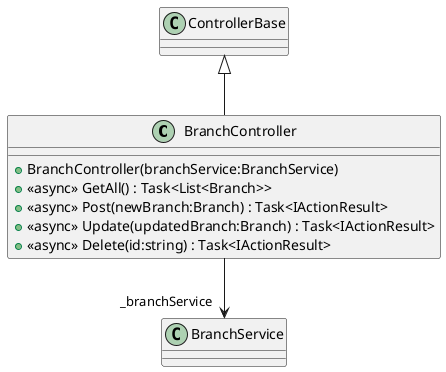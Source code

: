 @startuml
class BranchController {
    + BranchController(branchService:BranchService)
    + <<async>> GetAll() : Task<List<Branch>>
    + <<async>> Post(newBranch:Branch) : Task<IActionResult>
    + <<async>> Update(updatedBranch:Branch) : Task<IActionResult>
    + <<async>> Delete(id:string) : Task<IActionResult>
}
ControllerBase <|-- BranchController
BranchController --> "_branchService" BranchService
@enduml
